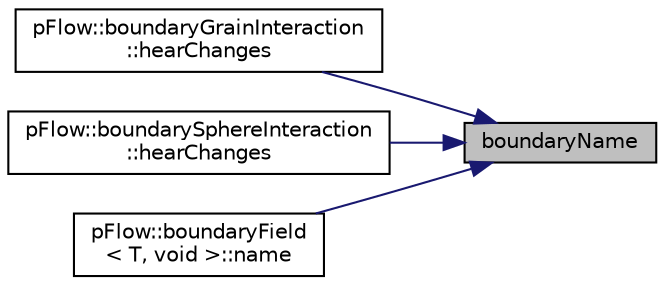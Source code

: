 digraph "boundaryName"
{
 // LATEX_PDF_SIZE
  edge [fontname="Helvetica",fontsize="10",labelfontname="Helvetica",labelfontsize="10"];
  node [fontname="Helvetica",fontsize="10",shape=record];
  rankdir="RL";
  Node1 [label="boundaryName",height=0.2,width=0.4,color="black", fillcolor="grey75", style="filled", fontcolor="black",tooltip=" "];
  Node1 -> Node2 [dir="back",color="midnightblue",fontsize="10",style="solid",fontname="Helvetica"];
  Node2 [label="pFlow::boundaryGrainInteraction\l::hearChanges",height=0.2,width=0.4,color="black", fillcolor="white", style="filled",URL="$classpFlow_1_1boundaryGrainInteraction.html#a0f63a62676bba1a8a5cf891337d1d201",tooltip=" "];
  Node1 -> Node3 [dir="back",color="midnightblue",fontsize="10",style="solid",fontname="Helvetica"];
  Node3 [label="pFlow::boundarySphereInteraction\l::hearChanges",height=0.2,width=0.4,color="black", fillcolor="white", style="filled",URL="$classpFlow_1_1boundarySphereInteraction.html#a0f63a62676bba1a8a5cf891337d1d201",tooltip=" "];
  Node1 -> Node4 [dir="back",color="midnightblue",fontsize="10",style="solid",fontname="Helvetica"];
  Node4 [label="pFlow::boundaryField\l\< T, void \>::name",height=0.2,width=0.4,color="black", fillcolor="white", style="filled",URL="$classpFlow_1_1boundaryField.html#a83f9a8e30fb37f90e9a6436f4470aaa2",tooltip=" "];
}
